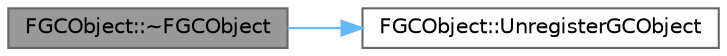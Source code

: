 digraph "FGCObject::~FGCObject"
{
 // INTERACTIVE_SVG=YES
 // LATEX_PDF_SIZE
  bgcolor="transparent";
  edge [fontname=Helvetica,fontsize=10,labelfontname=Helvetica,labelfontsize=10];
  node [fontname=Helvetica,fontsize=10,shape=box,height=0.2,width=0.4];
  rankdir="LR";
  Node1 [id="Node000001",label="FGCObject::~FGCObject",height=0.2,width=0.4,color="gray40", fillcolor="grey60", style="filled", fontcolor="black",tooltip=" "];
  Node1 -> Node2 [id="edge1_Node000001_Node000002",color="steelblue1",style="solid",tooltip=" "];
  Node2 [id="Node000002",label="FGCObject::UnregisterGCObject",height=0.2,width=0.4,color="grey40", fillcolor="white", style="filled",URL="$d1/d9e/classFGCObject.html#a8aace93d9f5b188d3f42b48f3ed6459d",tooltip="Unregister ahead of destruction."];
}
